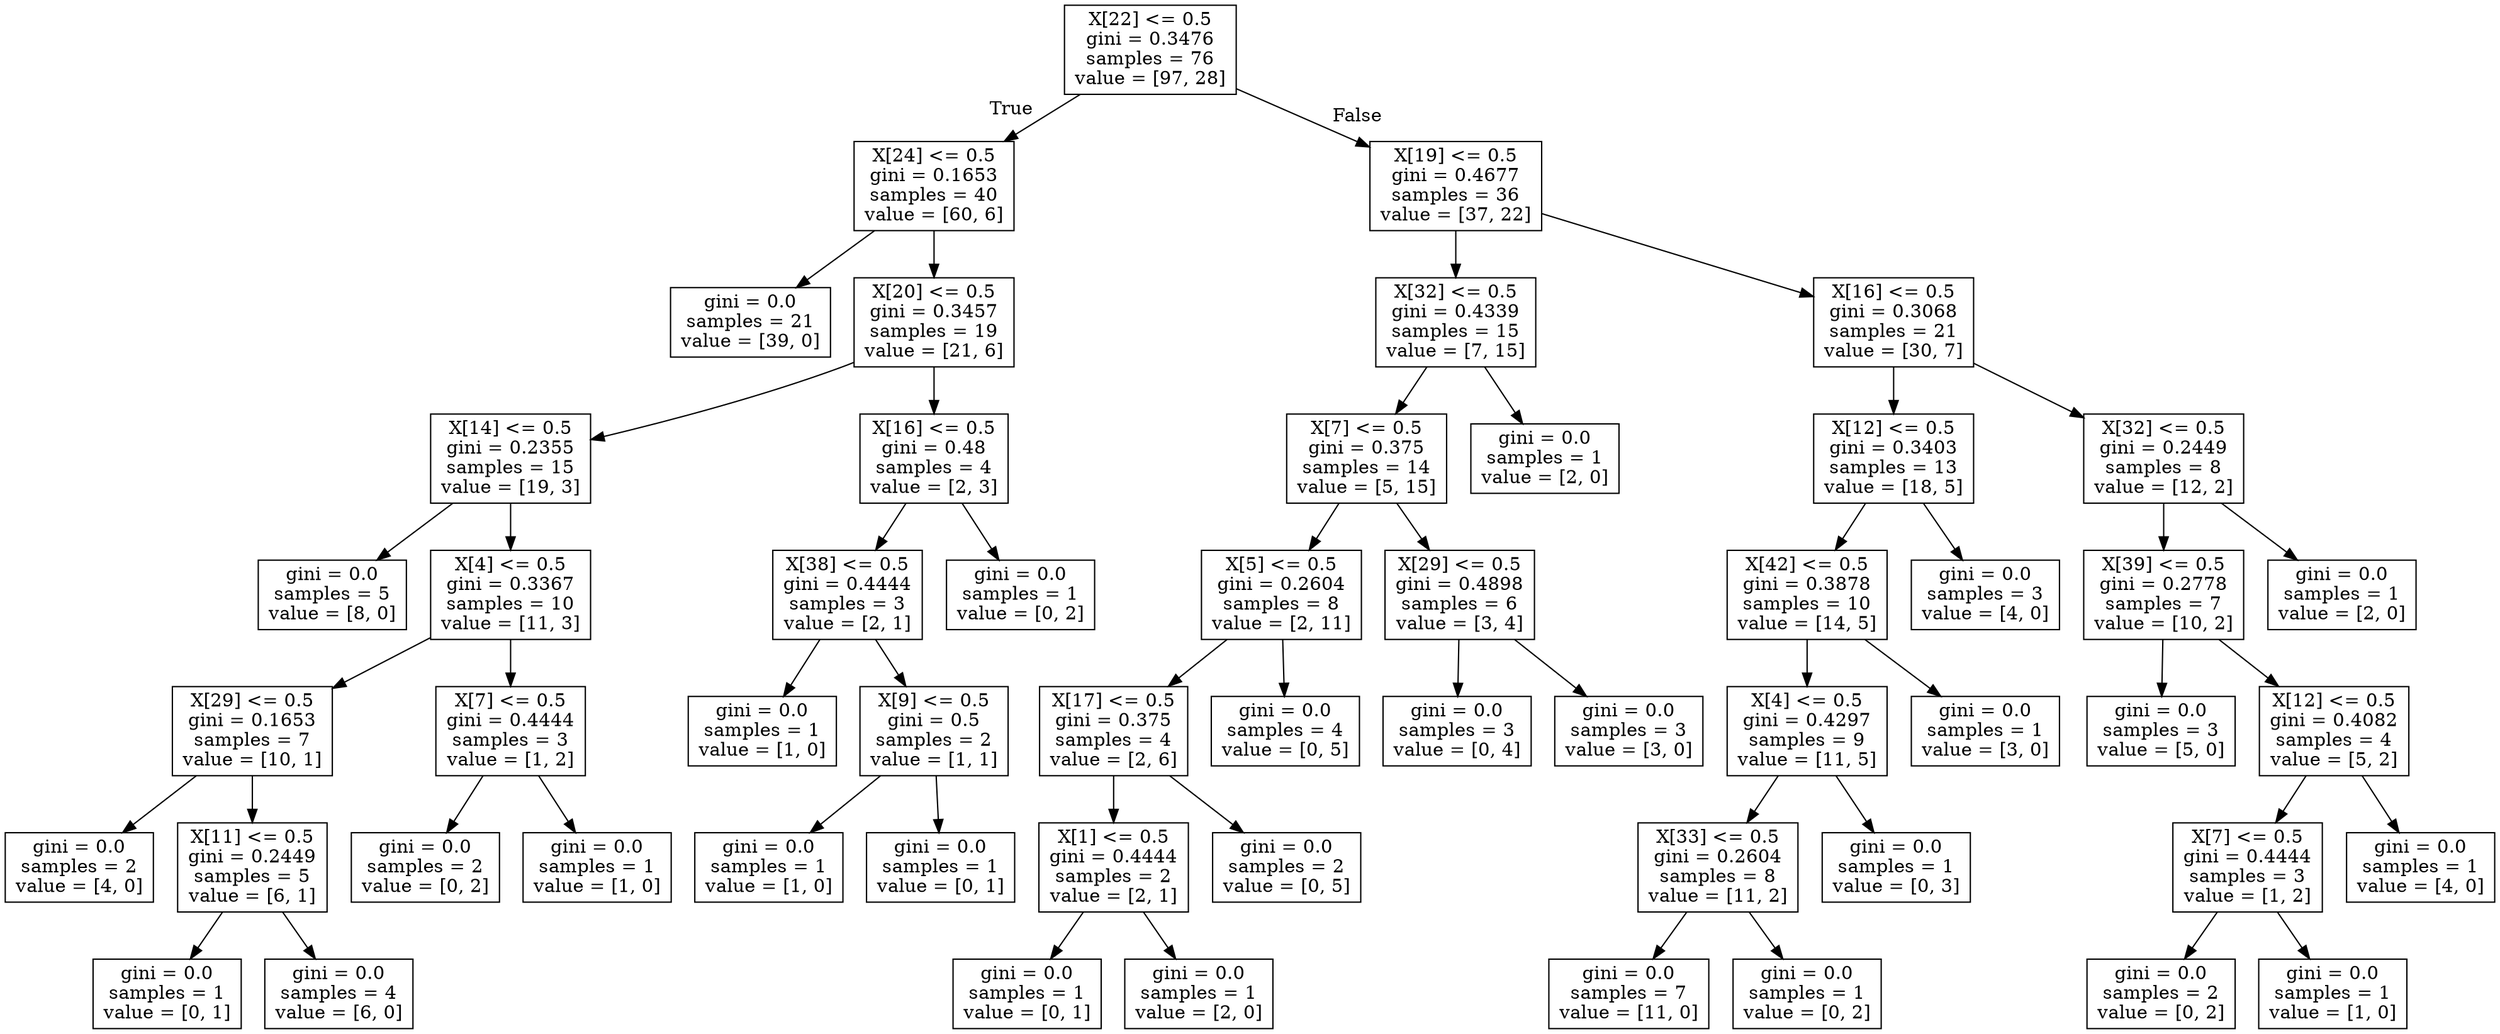 digraph Tree {
node [shape=box] ;
0 [label="X[22] <= 0.5\ngini = 0.3476\nsamples = 76\nvalue = [97, 28]"] ;
1 [label="X[24] <= 0.5\ngini = 0.1653\nsamples = 40\nvalue = [60, 6]"] ;
0 -> 1 [labeldistance=2.5, labelangle=45, headlabel="True"] ;
2 [label="gini = 0.0\nsamples = 21\nvalue = [39, 0]"] ;
1 -> 2 ;
3 [label="X[20] <= 0.5\ngini = 0.3457\nsamples = 19\nvalue = [21, 6]"] ;
1 -> 3 ;
4 [label="X[14] <= 0.5\ngini = 0.2355\nsamples = 15\nvalue = [19, 3]"] ;
3 -> 4 ;
5 [label="gini = 0.0\nsamples = 5\nvalue = [8, 0]"] ;
4 -> 5 ;
6 [label="X[4] <= 0.5\ngini = 0.3367\nsamples = 10\nvalue = [11, 3]"] ;
4 -> 6 ;
7 [label="X[29] <= 0.5\ngini = 0.1653\nsamples = 7\nvalue = [10, 1]"] ;
6 -> 7 ;
8 [label="gini = 0.0\nsamples = 2\nvalue = [4, 0]"] ;
7 -> 8 ;
9 [label="X[11] <= 0.5\ngini = 0.2449\nsamples = 5\nvalue = [6, 1]"] ;
7 -> 9 ;
10 [label="gini = 0.0\nsamples = 1\nvalue = [0, 1]"] ;
9 -> 10 ;
11 [label="gini = 0.0\nsamples = 4\nvalue = [6, 0]"] ;
9 -> 11 ;
12 [label="X[7] <= 0.5\ngini = 0.4444\nsamples = 3\nvalue = [1, 2]"] ;
6 -> 12 ;
13 [label="gini = 0.0\nsamples = 2\nvalue = [0, 2]"] ;
12 -> 13 ;
14 [label="gini = 0.0\nsamples = 1\nvalue = [1, 0]"] ;
12 -> 14 ;
15 [label="X[16] <= 0.5\ngini = 0.48\nsamples = 4\nvalue = [2, 3]"] ;
3 -> 15 ;
16 [label="X[38] <= 0.5\ngini = 0.4444\nsamples = 3\nvalue = [2, 1]"] ;
15 -> 16 ;
17 [label="gini = 0.0\nsamples = 1\nvalue = [1, 0]"] ;
16 -> 17 ;
18 [label="X[9] <= 0.5\ngini = 0.5\nsamples = 2\nvalue = [1, 1]"] ;
16 -> 18 ;
19 [label="gini = 0.0\nsamples = 1\nvalue = [1, 0]"] ;
18 -> 19 ;
20 [label="gini = 0.0\nsamples = 1\nvalue = [0, 1]"] ;
18 -> 20 ;
21 [label="gini = 0.0\nsamples = 1\nvalue = [0, 2]"] ;
15 -> 21 ;
22 [label="X[19] <= 0.5\ngini = 0.4677\nsamples = 36\nvalue = [37, 22]"] ;
0 -> 22 [labeldistance=2.5, labelangle=-45, headlabel="False"] ;
23 [label="X[32] <= 0.5\ngini = 0.4339\nsamples = 15\nvalue = [7, 15]"] ;
22 -> 23 ;
24 [label="X[7] <= 0.5\ngini = 0.375\nsamples = 14\nvalue = [5, 15]"] ;
23 -> 24 ;
25 [label="X[5] <= 0.5\ngini = 0.2604\nsamples = 8\nvalue = [2, 11]"] ;
24 -> 25 ;
26 [label="X[17] <= 0.5\ngini = 0.375\nsamples = 4\nvalue = [2, 6]"] ;
25 -> 26 ;
27 [label="X[1] <= 0.5\ngini = 0.4444\nsamples = 2\nvalue = [2, 1]"] ;
26 -> 27 ;
28 [label="gini = 0.0\nsamples = 1\nvalue = [0, 1]"] ;
27 -> 28 ;
29 [label="gini = 0.0\nsamples = 1\nvalue = [2, 0]"] ;
27 -> 29 ;
30 [label="gini = 0.0\nsamples = 2\nvalue = [0, 5]"] ;
26 -> 30 ;
31 [label="gini = 0.0\nsamples = 4\nvalue = [0, 5]"] ;
25 -> 31 ;
32 [label="X[29] <= 0.5\ngini = 0.4898\nsamples = 6\nvalue = [3, 4]"] ;
24 -> 32 ;
33 [label="gini = 0.0\nsamples = 3\nvalue = [0, 4]"] ;
32 -> 33 ;
34 [label="gini = 0.0\nsamples = 3\nvalue = [3, 0]"] ;
32 -> 34 ;
35 [label="gini = 0.0\nsamples = 1\nvalue = [2, 0]"] ;
23 -> 35 ;
36 [label="X[16] <= 0.5\ngini = 0.3068\nsamples = 21\nvalue = [30, 7]"] ;
22 -> 36 ;
37 [label="X[12] <= 0.5\ngini = 0.3403\nsamples = 13\nvalue = [18, 5]"] ;
36 -> 37 ;
38 [label="X[42] <= 0.5\ngini = 0.3878\nsamples = 10\nvalue = [14, 5]"] ;
37 -> 38 ;
39 [label="X[4] <= 0.5\ngini = 0.4297\nsamples = 9\nvalue = [11, 5]"] ;
38 -> 39 ;
40 [label="X[33] <= 0.5\ngini = 0.2604\nsamples = 8\nvalue = [11, 2]"] ;
39 -> 40 ;
41 [label="gini = 0.0\nsamples = 7\nvalue = [11, 0]"] ;
40 -> 41 ;
42 [label="gini = 0.0\nsamples = 1\nvalue = [0, 2]"] ;
40 -> 42 ;
43 [label="gini = 0.0\nsamples = 1\nvalue = [0, 3]"] ;
39 -> 43 ;
44 [label="gini = 0.0\nsamples = 1\nvalue = [3, 0]"] ;
38 -> 44 ;
45 [label="gini = 0.0\nsamples = 3\nvalue = [4, 0]"] ;
37 -> 45 ;
46 [label="X[32] <= 0.5\ngini = 0.2449\nsamples = 8\nvalue = [12, 2]"] ;
36 -> 46 ;
47 [label="X[39] <= 0.5\ngini = 0.2778\nsamples = 7\nvalue = [10, 2]"] ;
46 -> 47 ;
48 [label="gini = 0.0\nsamples = 3\nvalue = [5, 0]"] ;
47 -> 48 ;
49 [label="X[12] <= 0.5\ngini = 0.4082\nsamples = 4\nvalue = [5, 2]"] ;
47 -> 49 ;
50 [label="X[7] <= 0.5\ngini = 0.4444\nsamples = 3\nvalue = [1, 2]"] ;
49 -> 50 ;
51 [label="gini = 0.0\nsamples = 2\nvalue = [0, 2]"] ;
50 -> 51 ;
52 [label="gini = 0.0\nsamples = 1\nvalue = [1, 0]"] ;
50 -> 52 ;
53 [label="gini = 0.0\nsamples = 1\nvalue = [4, 0]"] ;
49 -> 53 ;
54 [label="gini = 0.0\nsamples = 1\nvalue = [2, 0]"] ;
46 -> 54 ;
}